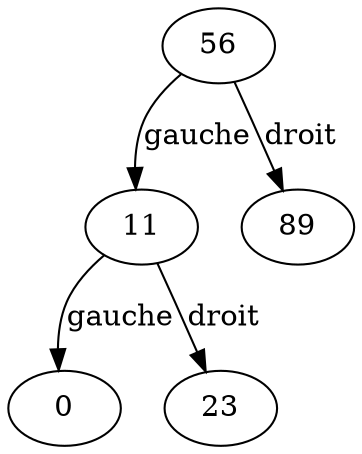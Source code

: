 digraph G {
	56 -> 11 [label="gauche"];
	11 -> 0 [label="gauche"];
	11 -> 23 [label="droit"];
	56 -> 89 [label="droit"];
}
